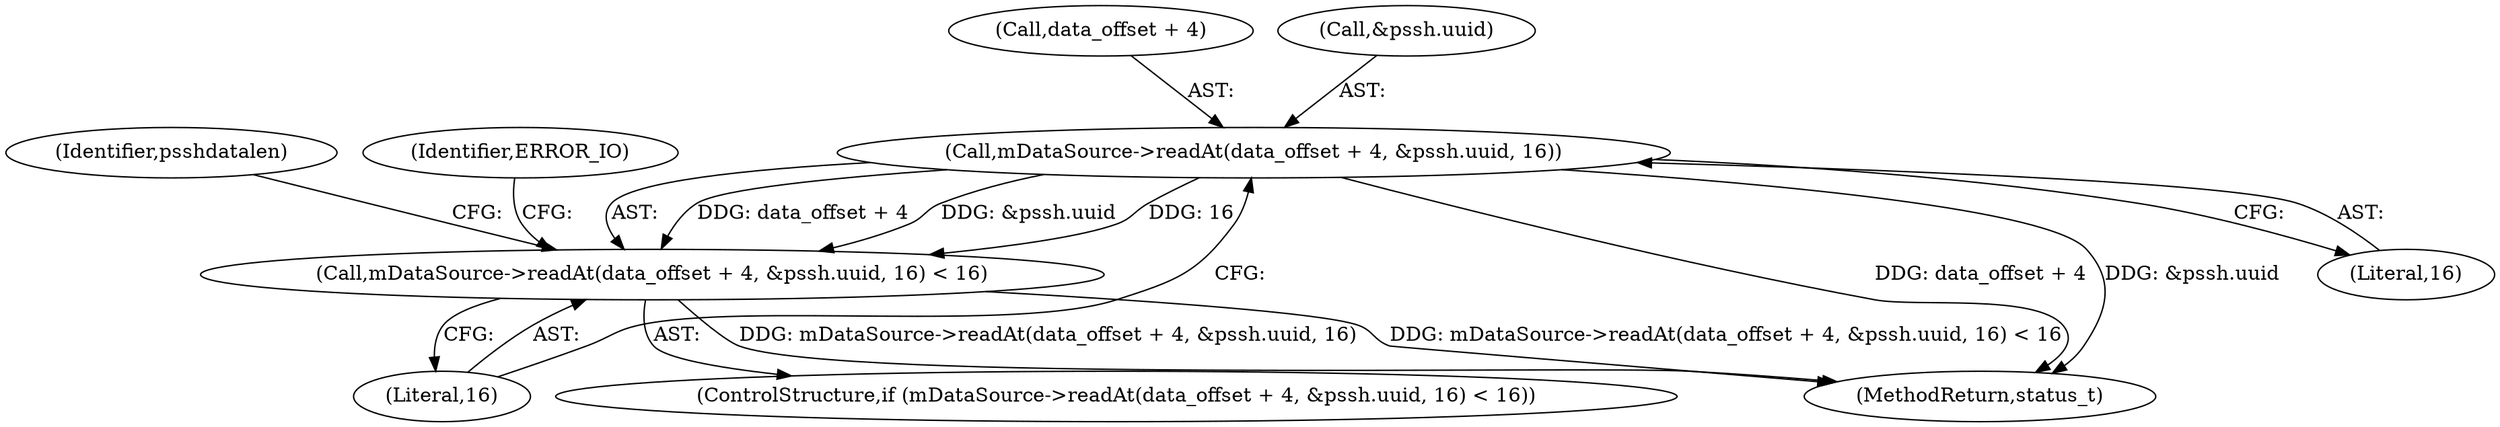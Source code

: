 digraph "0_Android_f4a88c8ed4f8186b3d6e2852993e063fc33ff231@API" {
"1001007" [label="(Call,mDataSource->readAt(data_offset + 4, &pssh.uuid, 16))"];
"1001006" [label="(Call,mDataSource->readAt(data_offset + 4, &pssh.uuid, 16) < 16)"];
"1001015" [label="(Literal,16)"];
"1001007" [label="(Call,mDataSource->readAt(data_offset + 4, &pssh.uuid, 16))"];
"1001016" [label="(Literal,16)"];
"1001005" [label="(ControlStructure,if (mDataSource->readAt(data_offset + 4, &pssh.uuid, 16) < 16))"];
"1001022" [label="(Identifier,psshdatalen)"];
"1001008" [label="(Call,data_offset + 4)"];
"1001019" [label="(Identifier,ERROR_IO)"];
"1001011" [label="(Call,&pssh.uuid)"];
"1001006" [label="(Call,mDataSource->readAt(data_offset + 4, &pssh.uuid, 16) < 16)"];
"1002911" [label="(MethodReturn,status_t)"];
"1001007" -> "1001006"  [label="AST: "];
"1001007" -> "1001015"  [label="CFG: "];
"1001008" -> "1001007"  [label="AST: "];
"1001011" -> "1001007"  [label="AST: "];
"1001015" -> "1001007"  [label="AST: "];
"1001016" -> "1001007"  [label="CFG: "];
"1001007" -> "1002911"  [label="DDG: data_offset + 4"];
"1001007" -> "1002911"  [label="DDG: &pssh.uuid"];
"1001007" -> "1001006"  [label="DDG: data_offset + 4"];
"1001007" -> "1001006"  [label="DDG: &pssh.uuid"];
"1001007" -> "1001006"  [label="DDG: 16"];
"1001006" -> "1001005"  [label="AST: "];
"1001006" -> "1001016"  [label="CFG: "];
"1001016" -> "1001006"  [label="AST: "];
"1001019" -> "1001006"  [label="CFG: "];
"1001022" -> "1001006"  [label="CFG: "];
"1001006" -> "1002911"  [label="DDG: mDataSource->readAt(data_offset + 4, &pssh.uuid, 16)"];
"1001006" -> "1002911"  [label="DDG: mDataSource->readAt(data_offset + 4, &pssh.uuid, 16) < 16"];
}
